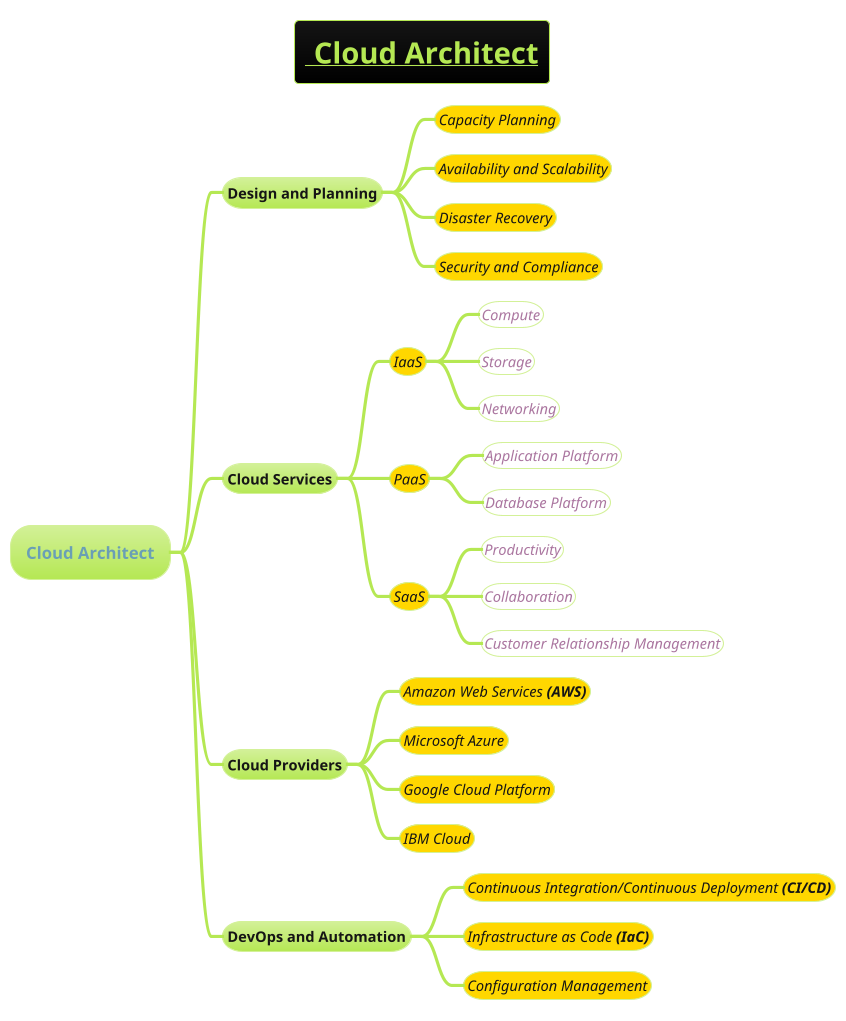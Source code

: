 @startmindmap
title =__ Cloud Architect__
!theme hacker

* Cloud Architect
** Design and Planning
***[#gold] ====<size:14>Capacity Planning
***[#gold] ====<size:14>Availability and Scalability
***[#gold] ====<size:14>Disaster Recovery
***[#gold] ====<size:14>Security and Compliance
** Cloud Services
***[#gold] ====<size:14>IaaS
****[#white] ====<size:14>Compute
****[#white] ====<size:14>Storage
****[#white] ====<size:14>Networking
***[#gold] ====<size:14>PaaS
****[#white] ====<size:14>Application Platform
****[#white] ====<size:14>Database Platform
***[#gold] ====<size:14>SaaS
****[#white] ====<size:14>Productivity
****[#white] ====<size:14>Collaboration
****[#white] ====<size:14>Customer Relationship Management
** Cloud Providers
***[#gold] ====<size:14>Amazon Web Services **(AWS)**
***[#gold] ====<size:14>Microsoft Azure
***[#gold] ====<size:14>Google Cloud Platform
***[#gold] ====<size:14>IBM Cloud
** DevOps and Automation
***[#gold] ====<size:14>Continuous Integration/Continuous Deployment **(CI/CD)**
***[#gold] ====<size:14>Infrastructure as Code **(IaC)**
***[#gold] ====<size:14>Configuration Management
@endmindmap
